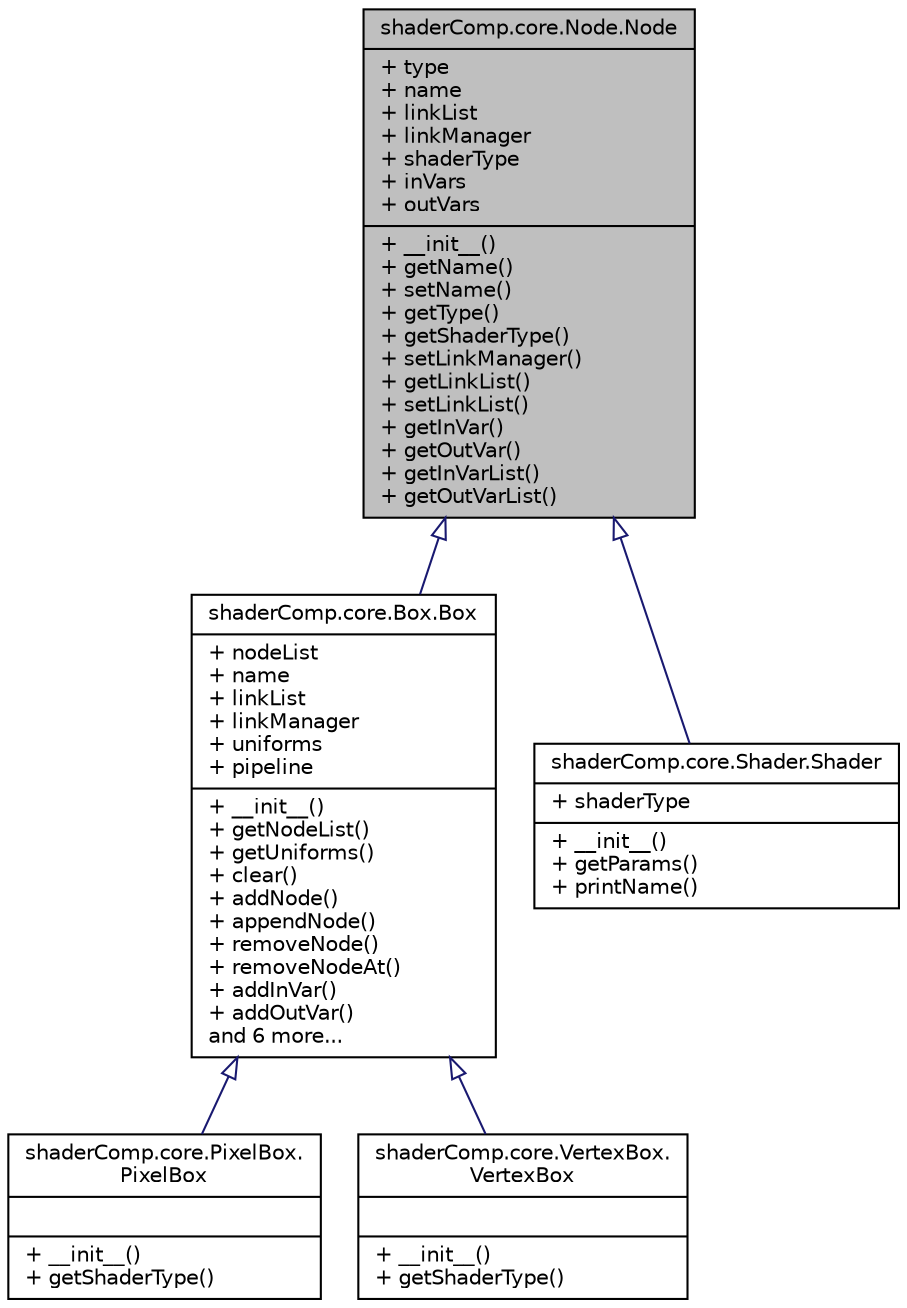 digraph "shaderComp.core.Node.Node"
{
  edge [fontname="Helvetica",fontsize="10",labelfontname="Helvetica",labelfontsize="10"];
  node [fontname="Helvetica",fontsize="10",shape=record];
  Node1 [label="{shaderComp.core.Node.Node\n|+ type\l+ name\l+ linkList\l+ linkManager\l+ shaderType\l+ inVars\l+ outVars\l|+ __init__()\l+ getName()\l+ setName()\l+ getType()\l+ getShaderType()\l+ setLinkManager()\l+ getLinkList()\l+ setLinkList()\l+ getInVar()\l+ getOutVar()\l+ getInVarList()\l+ getOutVarList()\l}",height=0.2,width=0.4,color="black", fillcolor="grey75", style="filled" fontcolor="black"];
  Node1 -> Node2 [dir="back",color="midnightblue",fontsize="10",style="solid",arrowtail="onormal",fontname="Helvetica"];
  Node2 [label="{shaderComp.core.Box.Box\n|+ nodeList\l+ name\l+ linkList\l+ linkManager\l+ uniforms\l+ pipeline\l|+ __init__()\l+ getNodeList()\l+ getUniforms()\l+ clear()\l+ addNode()\l+ appendNode()\l+ removeNode()\l+ removeNodeAt()\l+ addInVar()\l+ addOutVar()\land 6 more...\l}",height=0.2,width=0.4,color="black", fillcolor="white", style="filled",URL="$classshader_comp_1_1core_1_1_box_1_1_box.html"];
  Node2 -> Node3 [dir="back",color="midnightblue",fontsize="10",style="solid",arrowtail="onormal",fontname="Helvetica"];
  Node3 [label="{shaderComp.core.PixelBox.\lPixelBox\n||+ __init__()\l+ getShaderType()\l}",height=0.2,width=0.4,color="black", fillcolor="white", style="filled",URL="$classshader_comp_1_1core_1_1_pixel_box_1_1_pixel_box.html"];
  Node2 -> Node4 [dir="back",color="midnightblue",fontsize="10",style="solid",arrowtail="onormal",fontname="Helvetica"];
  Node4 [label="{shaderComp.core.VertexBox.\lVertexBox\n||+ __init__()\l+ getShaderType()\l}",height=0.2,width=0.4,color="black", fillcolor="white", style="filled",URL="$classshader_comp_1_1core_1_1_vertex_box_1_1_vertex_box.html"];
  Node1 -> Node5 [dir="back",color="midnightblue",fontsize="10",style="solid",arrowtail="onormal",fontname="Helvetica"];
  Node5 [label="{shaderComp.core.Shader.Shader\n|+ shaderType\l|+ __init__()\l+ getParams()\l+ printName()\l}",height=0.2,width=0.4,color="black", fillcolor="white", style="filled",URL="$classshader_comp_1_1core_1_1_shader_1_1_shader.html"];
}
